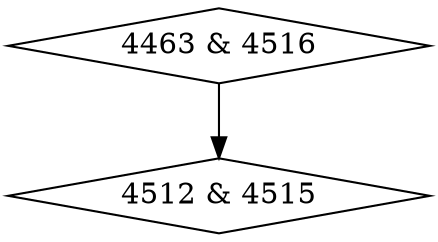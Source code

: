 digraph {
0 [label = "4463 & 4516", shape = diamond];
1 [label = "4512 & 4515", shape = diamond];
0->1;
}

